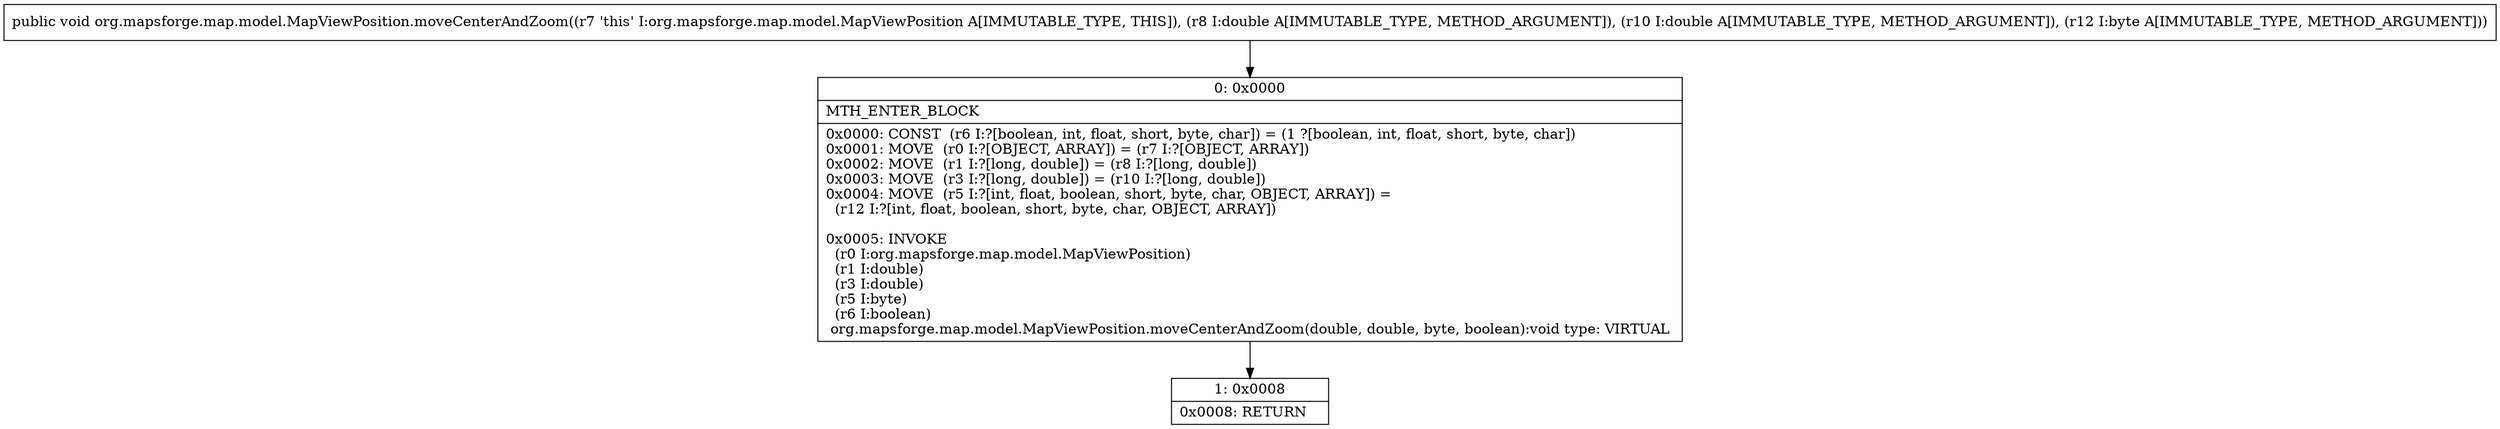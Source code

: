digraph "CFG fororg.mapsforge.map.model.MapViewPosition.moveCenterAndZoom(DDB)V" {
Node_0 [shape=record,label="{0\:\ 0x0000|MTH_ENTER_BLOCK\l|0x0000: CONST  (r6 I:?[boolean, int, float, short, byte, char]) = (1 ?[boolean, int, float, short, byte, char]) \l0x0001: MOVE  (r0 I:?[OBJECT, ARRAY]) = (r7 I:?[OBJECT, ARRAY]) \l0x0002: MOVE  (r1 I:?[long, double]) = (r8 I:?[long, double]) \l0x0003: MOVE  (r3 I:?[long, double]) = (r10 I:?[long, double]) \l0x0004: MOVE  (r5 I:?[int, float, boolean, short, byte, char, OBJECT, ARRAY]) = \l  (r12 I:?[int, float, boolean, short, byte, char, OBJECT, ARRAY])\l \l0x0005: INVOKE  \l  (r0 I:org.mapsforge.map.model.MapViewPosition)\l  (r1 I:double)\l  (r3 I:double)\l  (r5 I:byte)\l  (r6 I:boolean)\l org.mapsforge.map.model.MapViewPosition.moveCenterAndZoom(double, double, byte, boolean):void type: VIRTUAL \l}"];
Node_1 [shape=record,label="{1\:\ 0x0008|0x0008: RETURN   \l}"];
MethodNode[shape=record,label="{public void org.mapsforge.map.model.MapViewPosition.moveCenterAndZoom((r7 'this' I:org.mapsforge.map.model.MapViewPosition A[IMMUTABLE_TYPE, THIS]), (r8 I:double A[IMMUTABLE_TYPE, METHOD_ARGUMENT]), (r10 I:double A[IMMUTABLE_TYPE, METHOD_ARGUMENT]), (r12 I:byte A[IMMUTABLE_TYPE, METHOD_ARGUMENT])) }"];
MethodNode -> Node_0;
Node_0 -> Node_1;
}

